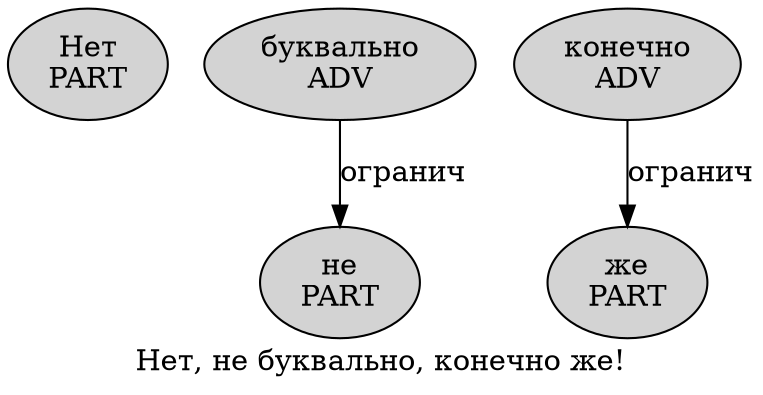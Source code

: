 digraph SENTENCE_488 {
	graph [label="Нет, не буквально, конечно же!"]
	node [style=filled]
		0 [label="Нет
PART" color="" fillcolor=lightgray penwidth=1 shape=ellipse]
		2 [label="не
PART" color="" fillcolor=lightgray penwidth=1 shape=ellipse]
		3 [label="буквально
ADV" color="" fillcolor=lightgray penwidth=1 shape=ellipse]
		5 [label="конечно
ADV" color="" fillcolor=lightgray penwidth=1 shape=ellipse]
		6 [label="же
PART" color="" fillcolor=lightgray penwidth=1 shape=ellipse]
			5 -> 6 [label="огранич"]
			3 -> 2 [label="огранич"]
}